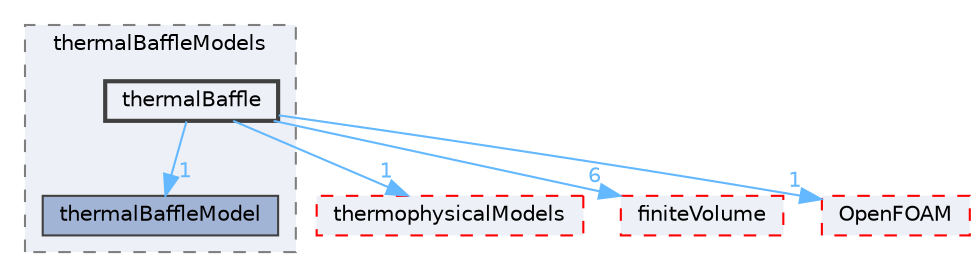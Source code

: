digraph "src/regionModels/thermalBaffleModels/thermalBaffle"
{
 // LATEX_PDF_SIZE
  bgcolor="transparent";
  edge [fontname=Helvetica,fontsize=10,labelfontname=Helvetica,labelfontsize=10];
  node [fontname=Helvetica,fontsize=10,shape=box,height=0.2,width=0.4];
  compound=true
  subgraph clusterdir_078bc54a9f6be782adefa19260bf346f {
    graph [ bgcolor="#edf0f7", pencolor="grey50", label="thermalBaffleModels", fontname=Helvetica,fontsize=10 style="filled,dashed", URL="dir_078bc54a9f6be782adefa19260bf346f.html",tooltip=""]
  dir_820101dec8f282ce58b85a396baa7f9d [label="thermalBaffleModel", fillcolor="#a2b4d6", color="grey25", style="filled", URL="dir_820101dec8f282ce58b85a396baa7f9d.html",tooltip=""];
  dir_00b0319381654100c28187b5042b722e [label="thermalBaffle", fillcolor="#edf0f7", color="grey25", style="filled,bold", URL="dir_00b0319381654100c28187b5042b722e.html",tooltip=""];
  }
  dir_2778d089ec5c4f66810b11f753867003 [label="thermophysicalModels", fillcolor="#edf0f7", color="red", style="filled,dashed", URL="dir_2778d089ec5c4f66810b11f753867003.html",tooltip=""];
  dir_9bd15774b555cf7259a6fa18f99fe99b [label="finiteVolume", fillcolor="#edf0f7", color="red", style="filled,dashed", URL="dir_9bd15774b555cf7259a6fa18f99fe99b.html",tooltip=""];
  dir_c5473ff19b20e6ec4dfe5c310b3778a8 [label="OpenFOAM", fillcolor="#edf0f7", color="red", style="filled,dashed", URL="dir_c5473ff19b20e6ec4dfe5c310b3778a8.html",tooltip=""];
  dir_00b0319381654100c28187b5042b722e->dir_2778d089ec5c4f66810b11f753867003 [headlabel="1", labeldistance=1.5 headhref="dir_003993_004022.html" href="dir_003993_004022.html" color="steelblue1" fontcolor="steelblue1"];
  dir_00b0319381654100c28187b5042b722e->dir_820101dec8f282ce58b85a396baa7f9d [headlabel="1", labeldistance=1.5 headhref="dir_003993_003995.html" href="dir_003993_003995.html" color="steelblue1" fontcolor="steelblue1"];
  dir_00b0319381654100c28187b5042b722e->dir_9bd15774b555cf7259a6fa18f99fe99b [headlabel="6", labeldistance=1.5 headhref="dir_003993_001387.html" href="dir_003993_001387.html" color="steelblue1" fontcolor="steelblue1"];
  dir_00b0319381654100c28187b5042b722e->dir_c5473ff19b20e6ec4dfe5c310b3778a8 [headlabel="1", labeldistance=1.5 headhref="dir_003993_002695.html" href="dir_003993_002695.html" color="steelblue1" fontcolor="steelblue1"];
}
